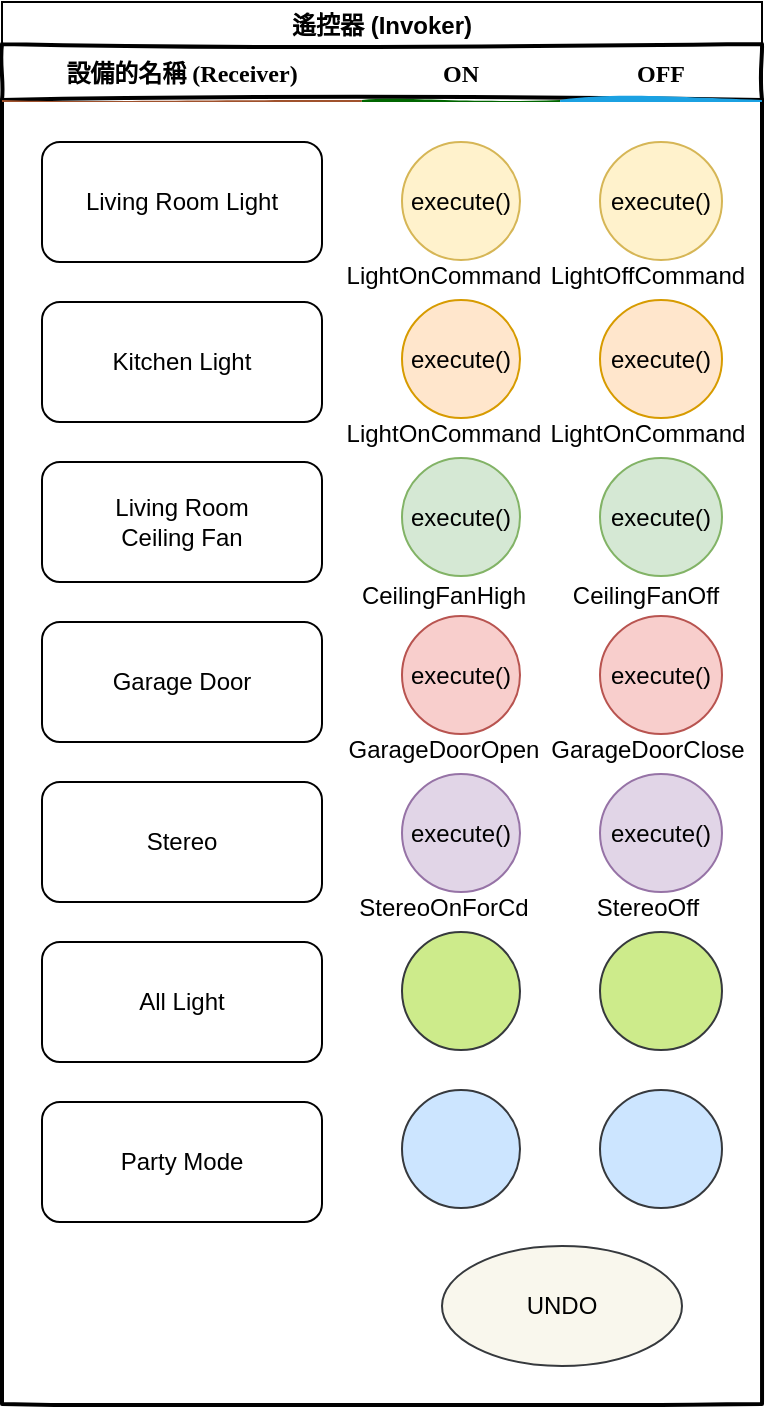 <mxfile version="24.0.4" type="device">
  <diagram id="wFE0QG_FPsp0jaGvCLVb" name="Page-1">
    <mxGraphModel dx="1674" dy="836" grid="1" gridSize="10" guides="1" tooltips="1" connect="1" arrows="1" fold="1" page="1" pageScale="1" pageWidth="850" pageHeight="1100" math="0" shadow="0">
      <root>
        <mxCell id="0" />
        <mxCell id="1" parent="0" />
        <mxCell id="IWNVrD0CwN1Z09WTIyt--16" value="遙控器 (Invoker)" style="swimlane;whiteSpace=wrap;html=1;" parent="1" vertex="1">
          <mxGeometry x="40" y="69" width="380" height="701" as="geometry" />
        </mxCell>
        <mxCell id="_5mSTuPxr-ZiKRkBDSY7-1" value="" style="swimlane;fontStyle=2;childLayout=stackLayout;horizontal=1;startSize=28;horizontalStack=1;resizeParent=1;resizeParentMax=0;resizeLast=0;collapsible=0;marginBottom=0;swimlaneFillColor=none;fontFamily=Permanent Marker;fontSize=16;points=[];verticalAlign=top;stackBorder=0;resizable=1;strokeWidth=2;sketch=1;disableMultiStroke=1;" parent="1" vertex="1">
          <mxGeometry x="40" y="90" width="380" height="680" as="geometry" />
        </mxCell>
        <object label="設備的名稱 (Receiver)" status="New" id="_5mSTuPxr-ZiKRkBDSY7-2">
          <mxCell style="swimlane;strokeWidth=2;fontFamily=Permanent Marker;html=0;startSize=1;verticalAlign=bottom;spacingBottom=5;points=[];childLayout=stackLayout;stackBorder=20;stackSpacing=20;resizeLast=0;resizeParent=1;horizontalStack=0;collapsible=0;sketch=1;strokeColor=none;fillStyle=solid;fillColor=#A0522D;" parent="_5mSTuPxr-ZiKRkBDSY7-1" vertex="1">
            <mxGeometry y="28" width="180" height="652" as="geometry" />
          </mxCell>
        </object>
        <mxCell id="IWNVrD0CwN1Z09WTIyt--1" value="Living Room Light" style="rounded=1;whiteSpace=wrap;html=1;" parent="_5mSTuPxr-ZiKRkBDSY7-2" vertex="1">
          <mxGeometry x="20" y="21" width="140" height="60" as="geometry" />
        </mxCell>
        <mxCell id="IWNVrD0CwN1Z09WTIyt--14" value="Kitchen Light" style="rounded=1;whiteSpace=wrap;html=1;" parent="_5mSTuPxr-ZiKRkBDSY7-2" vertex="1">
          <mxGeometry x="20" y="101" width="140" height="60" as="geometry" />
        </mxCell>
        <mxCell id="IWNVrD0CwN1Z09WTIyt--3" value="Living Room&lt;div&gt;Ceiling Fan&lt;/div&gt;" style="rounded=1;whiteSpace=wrap;html=1;" parent="_5mSTuPxr-ZiKRkBDSY7-2" vertex="1">
          <mxGeometry x="20" y="181" width="140" height="60" as="geometry" />
        </mxCell>
        <mxCell id="IWNVrD0CwN1Z09WTIyt--6" value="Garage Door" style="rounded=1;whiteSpace=wrap;html=1;" parent="_5mSTuPxr-ZiKRkBDSY7-2" vertex="1">
          <mxGeometry x="20" y="261" width="140" height="60" as="geometry" />
        </mxCell>
        <mxCell id="IWNVrD0CwN1Z09WTIyt--7" value="Stereo" style="rounded=1;whiteSpace=wrap;html=1;" parent="_5mSTuPxr-ZiKRkBDSY7-2" vertex="1">
          <mxGeometry x="20" y="341" width="140" height="60" as="geometry" />
        </mxCell>
        <mxCell id="IWNVrD0CwN1Z09WTIyt--13" value="All Light" style="rounded=1;whiteSpace=wrap;html=1;" parent="_5mSTuPxr-ZiKRkBDSY7-2" vertex="1">
          <mxGeometry x="20" y="421" width="140" height="60" as="geometry" />
        </mxCell>
        <mxCell id="IWNVrD0CwN1Z09WTIyt--15" value="Party Mode" style="rounded=1;whiteSpace=wrap;html=1;" parent="_5mSTuPxr-ZiKRkBDSY7-2" vertex="1">
          <mxGeometry x="20" y="501" width="140" height="60" as="geometry" />
        </mxCell>
        <object label="ON" status="In progress" id="_5mSTuPxr-ZiKRkBDSY7-6">
          <mxCell style="swimlane;strokeWidth=2;fontFamily=Permanent Marker;html=0;startSize=1;verticalAlign=bottom;spacingBottom=5;points=[];childLayout=stackLayout;stackBorder=20;stackSpacing=20;resizeLast=0;resizeParent=1;horizontalStack=0;collapsible=0;sketch=1;strokeColor=none;fillStyle=solid;fillColor=#006600;" parent="_5mSTuPxr-ZiKRkBDSY7-1" vertex="1">
            <mxGeometry x="180" y="28" width="99" height="652" as="geometry" />
          </mxCell>
        </object>
        <mxCell id="IWNVrD0CwN1Z09WTIyt--18" value="execute()" style="ellipse;whiteSpace=wrap;html=1;aspect=fixed;fillColor=#fff2cc;strokeColor=#d6b656;" parent="_5mSTuPxr-ZiKRkBDSY7-6" vertex="1">
          <mxGeometry x="20" y="21" width="59" height="59" as="geometry" />
        </mxCell>
        <mxCell id="IWNVrD0CwN1Z09WTIyt--22" value="execute()" style="ellipse;whiteSpace=wrap;html=1;aspect=fixed;fillColor=#ffe6cc;strokeColor=#d79b00;" parent="_5mSTuPxr-ZiKRkBDSY7-6" vertex="1">
          <mxGeometry x="20" y="100" width="59" height="59" as="geometry" />
        </mxCell>
        <mxCell id="IWNVrD0CwN1Z09WTIyt--23" value="execute()" style="ellipse;whiteSpace=wrap;html=1;aspect=fixed;fillColor=#d5e8d4;strokeColor=#82b366;" parent="_5mSTuPxr-ZiKRkBDSY7-6" vertex="1">
          <mxGeometry x="20" y="179" width="59" height="59" as="geometry" />
        </mxCell>
        <mxCell id="IWNVrD0CwN1Z09WTIyt--24" value="execute()" style="ellipse;whiteSpace=wrap;html=1;aspect=fixed;fillColor=#f8cecc;strokeColor=#b85450;" parent="_5mSTuPxr-ZiKRkBDSY7-6" vertex="1">
          <mxGeometry x="20" y="258" width="59" height="59" as="geometry" />
        </mxCell>
        <mxCell id="IWNVrD0CwN1Z09WTIyt--25" value="execute()" style="ellipse;whiteSpace=wrap;html=1;aspect=fixed;fillColor=#e1d5e7;strokeColor=#9673a6;" parent="_5mSTuPxr-ZiKRkBDSY7-6" vertex="1">
          <mxGeometry x="20" y="337" width="59" height="59" as="geometry" />
        </mxCell>
        <mxCell id="IWNVrD0CwN1Z09WTIyt--26" value="" style="ellipse;whiteSpace=wrap;html=1;aspect=fixed;fillColor=#cdeb8b;strokeColor=#36393d;" parent="_5mSTuPxr-ZiKRkBDSY7-6" vertex="1">
          <mxGeometry x="20" y="416" width="59" height="59" as="geometry" />
        </mxCell>
        <mxCell id="IWNVrD0CwN1Z09WTIyt--27" value="" style="ellipse;whiteSpace=wrap;html=1;aspect=fixed;fillColor=#cce5ff;strokeColor=#36393d;" parent="_5mSTuPxr-ZiKRkBDSY7-6" vertex="1">
          <mxGeometry x="20" y="495" width="59" height="59" as="geometry" />
        </mxCell>
        <object label="OFF" status="Completed" id="_5mSTuPxr-ZiKRkBDSY7-9">
          <mxCell style="swimlane;strokeWidth=2;fontFamily=Permanent Marker;html=0;startSize=1;verticalAlign=bottom;spacingBottom=5;points=[];childLayout=stackLayout;stackBorder=20;stackSpacing=20;resizeLast=0;resizeParent=1;horizontalStack=0;collapsible=0;sketch=1;strokeColor=none;fillStyle=solid;fillColor=#1BA1E2;" parent="_5mSTuPxr-ZiKRkBDSY7-1" vertex="1">
            <mxGeometry x="279" y="28" width="101" height="652" as="geometry" />
          </mxCell>
        </object>
        <mxCell id="IWNVrD0CwN1Z09WTIyt--28" value="execute()" style="ellipse;whiteSpace=wrap;html=1;aspect=fixed;fillColor=#fff2cc;strokeColor=#d6b656;" parent="_5mSTuPxr-ZiKRkBDSY7-9" vertex="1">
          <mxGeometry x="20" y="21" width="61" height="59" as="geometry" />
        </mxCell>
        <mxCell id="IWNVrD0CwN1Z09WTIyt--29" value="execute()" style="ellipse;whiteSpace=wrap;html=1;aspect=fixed;fillColor=#ffe6cc;strokeColor=#d79b00;" parent="_5mSTuPxr-ZiKRkBDSY7-9" vertex="1">
          <mxGeometry x="20" y="100" width="61" height="59" as="geometry" />
        </mxCell>
        <mxCell id="IWNVrD0CwN1Z09WTIyt--30" value="execute()" style="ellipse;whiteSpace=wrap;html=1;aspect=fixed;fillColor=#d5e8d4;strokeColor=#82b366;" parent="_5mSTuPxr-ZiKRkBDSY7-9" vertex="1">
          <mxGeometry x="20" y="179" width="61" height="59" as="geometry" />
        </mxCell>
        <mxCell id="IWNVrD0CwN1Z09WTIyt--31" value="execute()" style="ellipse;whiteSpace=wrap;html=1;aspect=fixed;fillColor=#f8cecc;strokeColor=#b85450;" parent="_5mSTuPxr-ZiKRkBDSY7-9" vertex="1">
          <mxGeometry x="20" y="258" width="61" height="59" as="geometry" />
        </mxCell>
        <mxCell id="IWNVrD0CwN1Z09WTIyt--32" value="execute()" style="ellipse;whiteSpace=wrap;html=1;aspect=fixed;fillColor=#e1d5e7;strokeColor=#9673a6;" parent="_5mSTuPxr-ZiKRkBDSY7-9" vertex="1">
          <mxGeometry x="20" y="337" width="61" height="59" as="geometry" />
        </mxCell>
        <mxCell id="IWNVrD0CwN1Z09WTIyt--33" value="" style="ellipse;whiteSpace=wrap;html=1;aspect=fixed;fillColor=#cdeb8b;strokeColor=#36393d;" parent="_5mSTuPxr-ZiKRkBDSY7-9" vertex="1">
          <mxGeometry x="20" y="416" width="61" height="59" as="geometry" />
        </mxCell>
        <mxCell id="IWNVrD0CwN1Z09WTIyt--34" value="" style="ellipse;whiteSpace=wrap;html=1;aspect=fixed;fillColor=#cce5ff;strokeColor=#36393d;" parent="_5mSTuPxr-ZiKRkBDSY7-9" vertex="1">
          <mxGeometry x="20" y="495" width="61" height="59" as="geometry" />
        </mxCell>
        <mxCell id="IWNVrD0CwN1Z09WTIyt--35" value="UNDO" style="ellipse;whiteSpace=wrap;html=1;fillColor=#f9f7ed;strokeColor=#36393d;" parent="1" vertex="1">
          <mxGeometry x="260" y="691" width="120" height="60" as="geometry" />
        </mxCell>
        <mxCell id="fmPsMHfUobth5FjeQnIF-1" value="LightOnCommand" style="text;html=1;align=center;verticalAlign=middle;whiteSpace=wrap;rounded=0;" vertex="1" parent="1">
          <mxGeometry x="210" y="190" width="102" height="32" as="geometry" />
        </mxCell>
        <mxCell id="fmPsMHfUobth5FjeQnIF-4" value="LightOffCommand" style="text;html=1;align=center;verticalAlign=middle;whiteSpace=wrap;rounded=0;" vertex="1" parent="1">
          <mxGeometry x="312" y="190" width="102" height="32" as="geometry" />
        </mxCell>
        <mxCell id="fmPsMHfUobth5FjeQnIF-9" value="LightOnCommand" style="text;html=1;align=center;verticalAlign=middle;whiteSpace=wrap;rounded=0;" vertex="1" parent="1">
          <mxGeometry x="210" y="269" width="102" height="32" as="geometry" />
        </mxCell>
        <mxCell id="fmPsMHfUobth5FjeQnIF-10" value="LightOnCommand" style="text;html=1;align=center;verticalAlign=middle;whiteSpace=wrap;rounded=0;" vertex="1" parent="1">
          <mxGeometry x="312" y="269" width="102" height="32" as="geometry" />
        </mxCell>
        <mxCell id="fmPsMHfUobth5FjeQnIF-11" value="CeilingFanHigh" style="text;html=1;align=center;verticalAlign=middle;whiteSpace=wrap;rounded=0;" vertex="1" parent="1">
          <mxGeometry x="210" y="350" width="102" height="32" as="geometry" />
        </mxCell>
        <mxCell id="fmPsMHfUobth5FjeQnIF-12" value="CeilingFanOff" style="text;html=1;align=center;verticalAlign=middle;whiteSpace=wrap;rounded=0;" vertex="1" parent="1">
          <mxGeometry x="310" y="350" width="104" height="32.63" as="geometry" />
        </mxCell>
        <mxCell id="fmPsMHfUobth5FjeQnIF-13" value="GarageDoorOpen" style="text;html=1;align=center;verticalAlign=middle;whiteSpace=wrap;rounded=0;" vertex="1" parent="1">
          <mxGeometry x="210" y="427" width="102" height="32" as="geometry" />
        </mxCell>
        <mxCell id="fmPsMHfUobth5FjeQnIF-14" value="GarageDoorClose" style="text;html=1;align=center;verticalAlign=middle;whiteSpace=wrap;rounded=0;" vertex="1" parent="1">
          <mxGeometry x="312" y="427" width="102" height="32" as="geometry" />
        </mxCell>
        <mxCell id="fmPsMHfUobth5FjeQnIF-15" value="StereoOnForCd" style="text;html=1;align=center;verticalAlign=middle;whiteSpace=wrap;rounded=0;" vertex="1" parent="1">
          <mxGeometry x="210" y="506" width="102" height="32" as="geometry" />
        </mxCell>
        <mxCell id="fmPsMHfUobth5FjeQnIF-16" value="StereoOff" style="text;html=1;align=center;verticalAlign=middle;whiteSpace=wrap;rounded=0;" vertex="1" parent="1">
          <mxGeometry x="312" y="506" width="102" height="32" as="geometry" />
        </mxCell>
      </root>
    </mxGraphModel>
  </diagram>
</mxfile>
